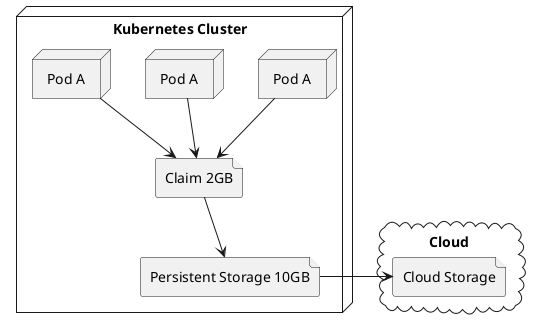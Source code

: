@startuml

cloud "Cloud" {

    file "Cloud Storage" as cloudstorage

}

node "Kubernetes Cluster" {

    file "Persistent Storage 10GB" as persistent

    node "Pod A" as pod1
    node "Pod A" as pod2
    node "Pod A" as pod3

    file "Claim 2GB" as file3

}

persistent -right-> cloudstorage
file3 --> persistent
pod1 --> file3
pod2 --> file3
pod3 --> file3

@enduml
